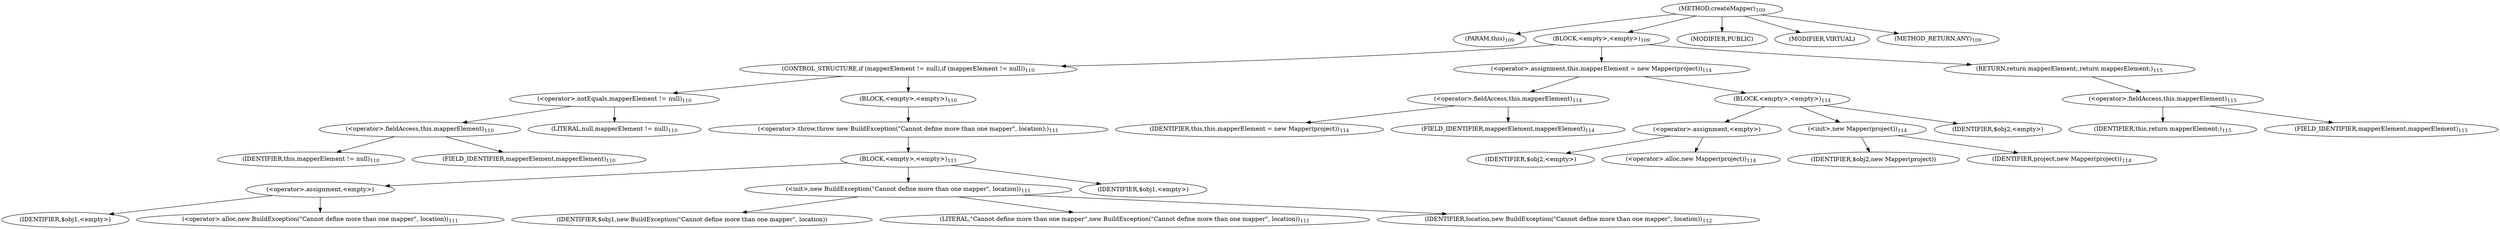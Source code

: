 digraph "createMapper" {  
"92" [label = <(METHOD,createMapper)<SUB>109</SUB>> ]
"93" [label = <(PARAM,this)<SUB>109</SUB>> ]
"94" [label = <(BLOCK,&lt;empty&gt;,&lt;empty&gt;)<SUB>109</SUB>> ]
"95" [label = <(CONTROL_STRUCTURE,if (mapperElement != null),if (mapperElement != null))<SUB>110</SUB>> ]
"96" [label = <(&lt;operator&gt;.notEquals,mapperElement != null)<SUB>110</SUB>> ]
"97" [label = <(&lt;operator&gt;.fieldAccess,this.mapperElement)<SUB>110</SUB>> ]
"98" [label = <(IDENTIFIER,this,mapperElement != null)<SUB>110</SUB>> ]
"99" [label = <(FIELD_IDENTIFIER,mapperElement,mapperElement)<SUB>110</SUB>> ]
"100" [label = <(LITERAL,null,mapperElement != null)<SUB>110</SUB>> ]
"101" [label = <(BLOCK,&lt;empty&gt;,&lt;empty&gt;)<SUB>110</SUB>> ]
"102" [label = <(&lt;operator&gt;.throw,throw new BuildException(&quot;Cannot define more than one mapper&quot;, location);)<SUB>111</SUB>> ]
"103" [label = <(BLOCK,&lt;empty&gt;,&lt;empty&gt;)<SUB>111</SUB>> ]
"104" [label = <(&lt;operator&gt;.assignment,&lt;empty&gt;)> ]
"105" [label = <(IDENTIFIER,$obj1,&lt;empty&gt;)> ]
"106" [label = <(&lt;operator&gt;.alloc,new BuildException(&quot;Cannot define more than one mapper&quot;, location))<SUB>111</SUB>> ]
"107" [label = <(&lt;init&gt;,new BuildException(&quot;Cannot define more than one mapper&quot;, location))<SUB>111</SUB>> ]
"108" [label = <(IDENTIFIER,$obj1,new BuildException(&quot;Cannot define more than one mapper&quot;, location))> ]
"109" [label = <(LITERAL,&quot;Cannot define more than one mapper&quot;,new BuildException(&quot;Cannot define more than one mapper&quot;, location))<SUB>111</SUB>> ]
"110" [label = <(IDENTIFIER,location,new BuildException(&quot;Cannot define more than one mapper&quot;, location))<SUB>112</SUB>> ]
"111" [label = <(IDENTIFIER,$obj1,&lt;empty&gt;)> ]
"112" [label = <(&lt;operator&gt;.assignment,this.mapperElement = new Mapper(project))<SUB>114</SUB>> ]
"113" [label = <(&lt;operator&gt;.fieldAccess,this.mapperElement)<SUB>114</SUB>> ]
"114" [label = <(IDENTIFIER,this,this.mapperElement = new Mapper(project))<SUB>114</SUB>> ]
"115" [label = <(FIELD_IDENTIFIER,mapperElement,mapperElement)<SUB>114</SUB>> ]
"116" [label = <(BLOCK,&lt;empty&gt;,&lt;empty&gt;)<SUB>114</SUB>> ]
"117" [label = <(&lt;operator&gt;.assignment,&lt;empty&gt;)> ]
"118" [label = <(IDENTIFIER,$obj2,&lt;empty&gt;)> ]
"119" [label = <(&lt;operator&gt;.alloc,new Mapper(project))<SUB>114</SUB>> ]
"120" [label = <(&lt;init&gt;,new Mapper(project))<SUB>114</SUB>> ]
"121" [label = <(IDENTIFIER,$obj2,new Mapper(project))> ]
"122" [label = <(IDENTIFIER,project,new Mapper(project))<SUB>114</SUB>> ]
"123" [label = <(IDENTIFIER,$obj2,&lt;empty&gt;)> ]
"124" [label = <(RETURN,return mapperElement;,return mapperElement;)<SUB>115</SUB>> ]
"125" [label = <(&lt;operator&gt;.fieldAccess,this.mapperElement)<SUB>115</SUB>> ]
"126" [label = <(IDENTIFIER,this,return mapperElement;)<SUB>115</SUB>> ]
"127" [label = <(FIELD_IDENTIFIER,mapperElement,mapperElement)<SUB>115</SUB>> ]
"128" [label = <(MODIFIER,PUBLIC)> ]
"129" [label = <(MODIFIER,VIRTUAL)> ]
"130" [label = <(METHOD_RETURN,ANY)<SUB>109</SUB>> ]
  "92" -> "93" 
  "92" -> "94" 
  "92" -> "128" 
  "92" -> "129" 
  "92" -> "130" 
  "94" -> "95" 
  "94" -> "112" 
  "94" -> "124" 
  "95" -> "96" 
  "95" -> "101" 
  "96" -> "97" 
  "96" -> "100" 
  "97" -> "98" 
  "97" -> "99" 
  "101" -> "102" 
  "102" -> "103" 
  "103" -> "104" 
  "103" -> "107" 
  "103" -> "111" 
  "104" -> "105" 
  "104" -> "106" 
  "107" -> "108" 
  "107" -> "109" 
  "107" -> "110" 
  "112" -> "113" 
  "112" -> "116" 
  "113" -> "114" 
  "113" -> "115" 
  "116" -> "117" 
  "116" -> "120" 
  "116" -> "123" 
  "117" -> "118" 
  "117" -> "119" 
  "120" -> "121" 
  "120" -> "122" 
  "124" -> "125" 
  "125" -> "126" 
  "125" -> "127" 
}
